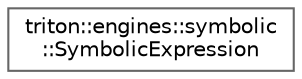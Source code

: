 digraph "Graphical Class Hierarchy"
{
 // LATEX_PDF_SIZE
  bgcolor="transparent";
  edge [fontname=Helvetica,fontsize=10,labelfontname=Helvetica,labelfontsize=10];
  node [fontname=Helvetica,fontsize=10,shape=box,height=0.2,width=0.4];
  rankdir="LR";
  Node0 [label="triton::engines::symbolic\l::SymbolicExpression",height=0.2,width=0.4,color="grey40", fillcolor="white", style="filled",URL="$classtriton_1_1engines_1_1symbolic_1_1SymbolicExpression.html",tooltip="The symbolic expression class."];
}
